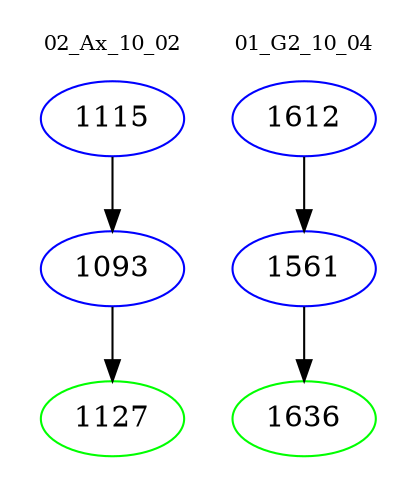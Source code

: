 digraph{
subgraph cluster_0 {
color = white
label = "02_Ax_10_02";
fontsize=10;
T0_1115 [label="1115", color="blue"]
T0_1115 -> T0_1093 [color="black"]
T0_1093 [label="1093", color="blue"]
T0_1093 -> T0_1127 [color="black"]
T0_1127 [label="1127", color="green"]
}
subgraph cluster_1 {
color = white
label = "01_G2_10_04";
fontsize=10;
T1_1612 [label="1612", color="blue"]
T1_1612 -> T1_1561 [color="black"]
T1_1561 [label="1561", color="blue"]
T1_1561 -> T1_1636 [color="black"]
T1_1636 [label="1636", color="green"]
}
}

